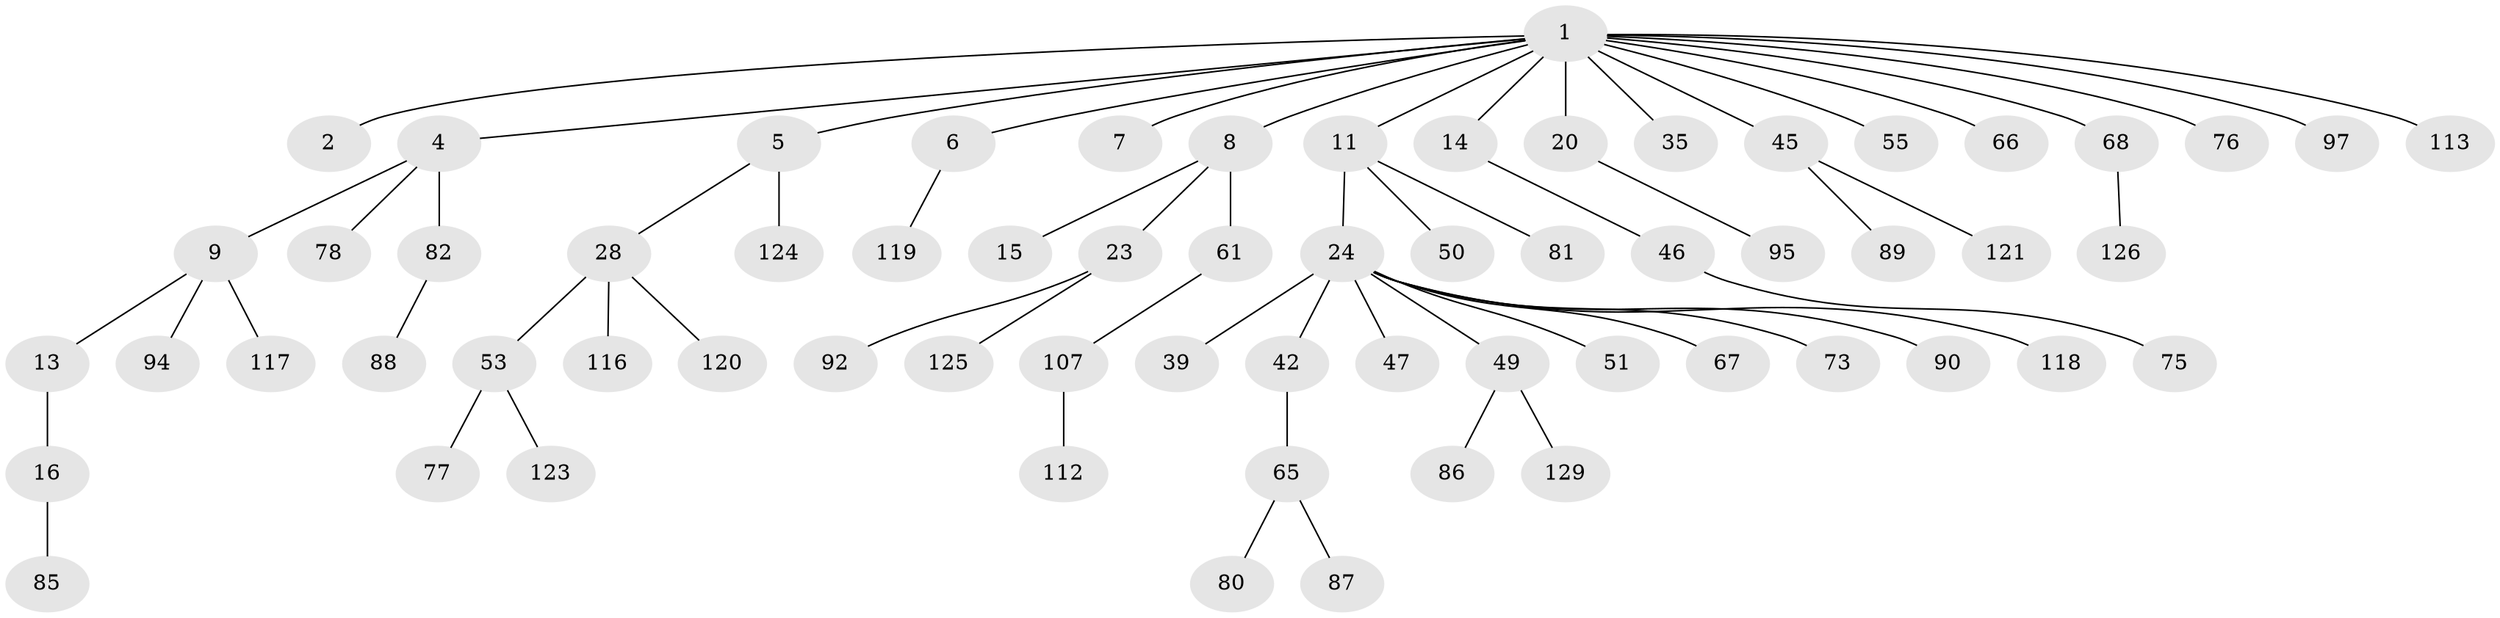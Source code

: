 // original degree distribution, {7: 0.015267175572519083, 1: 0.48854961832061067, 5: 0.03816793893129771, 4: 0.06870229007633588, 2: 0.26717557251908397, 3: 0.11450381679389313, 6: 0.007633587786259542}
// Generated by graph-tools (version 1.1) at 2025/15/03/09/25 04:15:38]
// undirected, 65 vertices, 64 edges
graph export_dot {
graph [start="1"]
  node [color=gray90,style=filled];
  1 [super="+3+127"];
  2;
  4 [super="+32"];
  5 [super="+60+21+91"];
  6;
  7 [super="+83"];
  8 [super="+131+64+12+40"];
  9 [super="+56+31"];
  11 [super="+19+96"];
  13 [super="+54"];
  14 [super="+17"];
  15 [super="+37"];
  16 [super="+29"];
  20 [super="+33"];
  23 [super="+26"];
  24 [super="+25+27"];
  28 [super="+130+38"];
  35;
  39 [super="+58"];
  42 [super="+79"];
  45 [super="+106"];
  46;
  47 [super="+104+115"];
  49 [super="+59+111"];
  50;
  51 [super="+63"];
  53 [super="+110"];
  55;
  61 [super="+105"];
  65 [super="+71"];
  66;
  67;
  68 [super="+72"];
  73;
  75;
  76;
  77;
  78;
  80;
  81 [super="+109"];
  82;
  85;
  86;
  87;
  88;
  89;
  90;
  92;
  94 [super="+103"];
  95;
  97 [super="+99"];
  107;
  112;
  113 [super="+114"];
  116;
  117;
  118;
  119;
  120;
  121;
  123;
  124;
  125;
  126;
  129;
  1 -- 2;
  1 -- 4;
  1 -- 5;
  1 -- 7;
  1 -- 14;
  1 -- 97;
  1 -- 66;
  1 -- 35;
  1 -- 68;
  1 -- 6;
  1 -- 8;
  1 -- 11;
  1 -- 76;
  1 -- 45;
  1 -- 113;
  1 -- 20;
  1 -- 55;
  4 -- 9;
  4 -- 78;
  4 -- 82;
  5 -- 28;
  5 -- 124;
  6 -- 119;
  8 -- 15;
  8 -- 61;
  8 -- 23;
  9 -- 13;
  9 -- 117;
  9 -- 94;
  11 -- 24;
  11 -- 81;
  11 -- 50;
  13 -- 16;
  14 -- 46;
  16 -- 85;
  20 -- 95;
  23 -- 92;
  23 -- 125;
  24 -- 118;
  24 -- 67;
  24 -- 39;
  24 -- 73;
  24 -- 42;
  24 -- 47;
  24 -- 49;
  24 -- 51;
  24 -- 90;
  28 -- 120;
  28 -- 116;
  28 -- 53;
  42 -- 65;
  45 -- 89;
  45 -- 121;
  46 -- 75;
  49 -- 86;
  49 -- 129;
  53 -- 77;
  53 -- 123;
  61 -- 107;
  65 -- 87;
  65 -- 80;
  68 -- 126;
  82 -- 88;
  107 -- 112;
}
